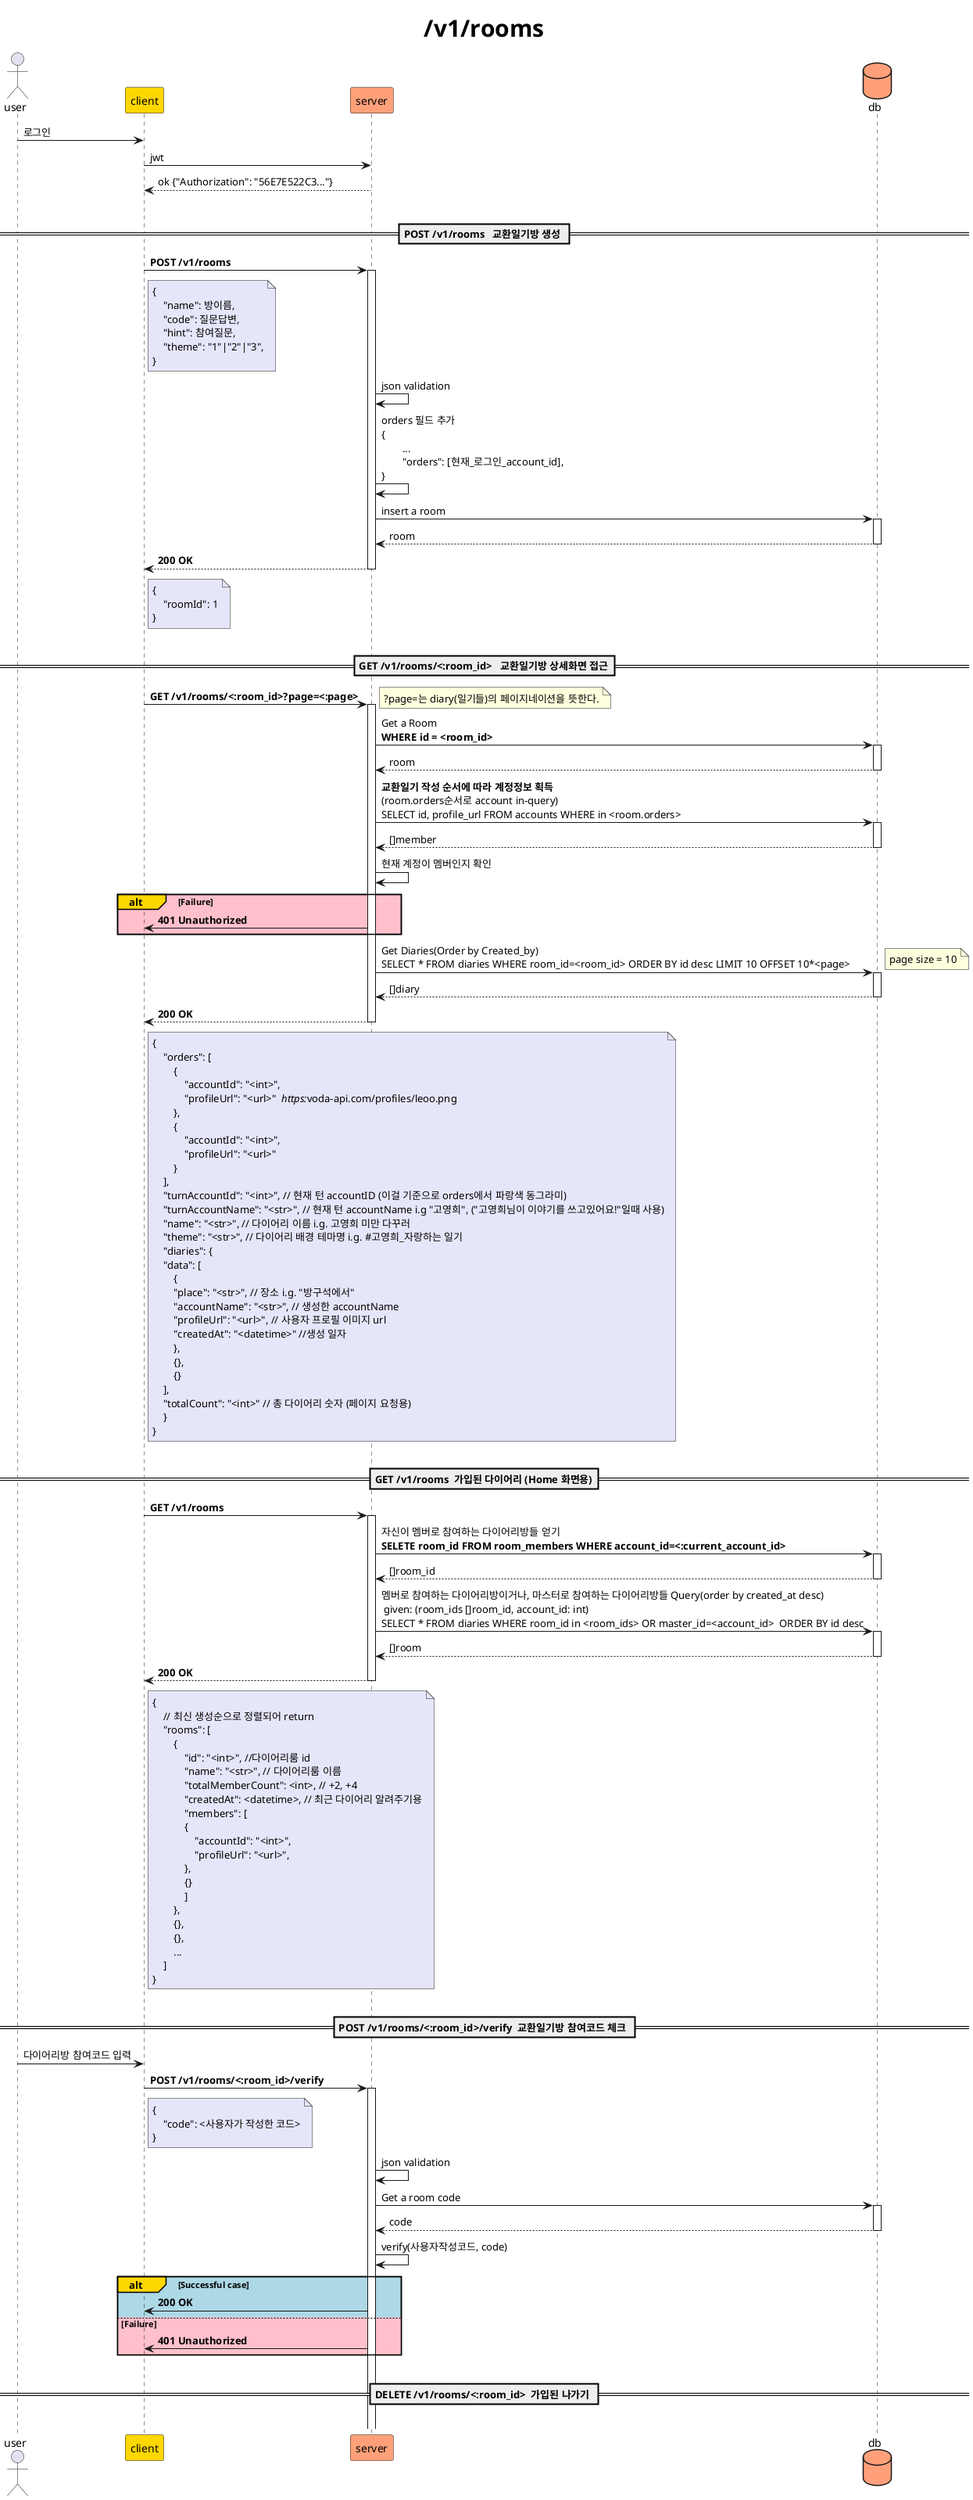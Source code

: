 @startuml

' client
Actor user
Participant client #Gold

' api
Participant "server" as api #LightSalmon
database "db" as db #LightSalmon

' title
title <font size=30>/v1/rooms</font>

' prerequisites
user -> client  : 로그인
client -> api : jwt
return ok {"Authorization": "56E7E522C3..."}
|||
== POST /v1/rooms   교환일기방 생성 ==
client -> api++: **POST /v1/rooms**
note right of client #Lavender
{
    "name": 방이름,
    "code": 질문답변,
    "hint": 참여질문,
    "theme": "1"|"2"|"3",
}
endnote

api -> api: json validation
api -> api: orders 필드 추가\
\n{\n\t...\n\t"orders": [현재_로그인_account_id],\n}
api -> db++: insert a room
return room
return **200 OK**
note right of client #Lavender
{
    "roomId": 1
}
endnote

||20||

== GET /v1/rooms/<:room_id>   교환일기방 상세화면 접근==
' TODO: 서버에서 접근 권한 확인 401(1. 로그인 안된경우 / 2. 멤버가 아닌경우) error일 경우 redirect hint page
' 멤버가 아닌경우, hint 전달

client -> api++: **GET /v1/rooms/<:room_id>?page=<:page>**
note right
?page=는 diary(일기들)의 페이지네이션을 뜻한다.
endnote
api -> db++: Get a Room\
\n**WHERE id = <room_id>**
return room
api -> db++: **교환일기 작성 순서에 따라 계정정보 획득**\
\n(room.orders순서로 account in-query)\
\nSELECT id, profile_url FROM accounts WHERE in <room.orders>
return []member
api -> api: 현재 계정이 멤버인지 확인
alt#Gold #Pink Failure
    api -> client: **401 Unauthorized**
end

api -> db++: Get Diaries(Order by Created_by)\
\nSELECT * FROM diaries WHERE room_id=<room_id> ORDER BY id desc LIMIT 10 OFFSET 10*<page>
note right
page size = 10
endnote
return []diary
return **200 OK**
note right of client #Lavender
{
    "orders": [
        {
            "accountId": "<int>",
            "profileUrl": "<url>" // https://voda-api.com/profiles/leoo.png
        },
        {
            "accountId": "<int>",
            "profileUrl": "<url>"
        }
    ],
    "turnAccountId": "<int>", // 현재 턴 accountID (이걸 기준으로 orders에서 파랑색 동그라미)
    "turnAccountName": "<str>", // 현재 턴 accountName i.g "고영희", ("고영희님이 이야기를 쓰고있어요!"일때 사용)
    "name": "<str>", // 다이어리 이름 i.g. 고영희 미만 다꾸러
    "theme": "<str>", // 다이어리 배경 테마명 i.g. #고영희_자랑하는 일기
    "diaries": {
    "data": [
        {
        "place": "<str>", // 장소 i.g. "방구석에서"
        "accountName": "<str>", // 생성한 accountName
        "profileUrl": "<url>", // 사용자 프로필 이미지 url
        "createdAt": "<datetime>" //생성 일자
        },
        {},
        {}
    ],
    "totalCount": "<int>" // 총 다이어리 숫자 (페이지 요청용)
    }
}
endnote


||20||

== GET /v1/rooms  가입된 다이어리 (Home 화면용)==
client -> api++: **GET /v1/rooms**
api -> db++: 자신이 멤버로 참여하는 다이어리방들 얻기\
\n**SELETE room_id FROM room_members WHERE account_id=<:current_account_id>**
return []room_id
api -> db++: 멤버로 참여하는 다이어리방이거나, 마스터로 참여하는 다이어리방들 Query(order by created_at desc)\
\n given: (room_ids []room_id, account_id: int)\
\nSELECT * FROM diaries WHERE room_id in <room_ids> OR master_id=<account_id>  ORDER BY id desc
return []room
return **200 OK**
note right of client #Lavender
{
    // 최신 생성순으로 정렬되어 return
    "rooms": [
        {
            "id": "<int>", //다이어리룸 id
            "name": "<str>", // 다이어리룸 이름
            "totalMemberCount": <int>, // +2, +4
            "createdAt": <datetime>, // 최근 다이어리 알려주기용
            "members": [
            {
                "accountId": "<int>",
                "profileUrl": "<url>",
            },
            {}
            ]
        },
        {},
        {},
        ...
    ]
}
endnote

||20||

== POST /v1/rooms/<:room_id>/verify  교환일기방 참여코드 체크 ==
user -> client: 다이어리방 참여코드 입력
client -> api++: **POST /v1/rooms/<:room_id>/verify**

note right of client #Lavender
{
    "code": <사용자가 작성한 코드>
}
endnote
api -> api: json validation
api -> db++: Get a room code
return code
api -> api: verify(사용자작성코드, code)
alt#Gold #LightBlue Successful case
    api -> client: **200 OK**
else #Pink Failure
    api -> client: **401 Unauthorized**
end



||20||
== DELETE /v1/rooms/<:room_id>  가입된 나가기 ==
' TODO

||20||
@enduml